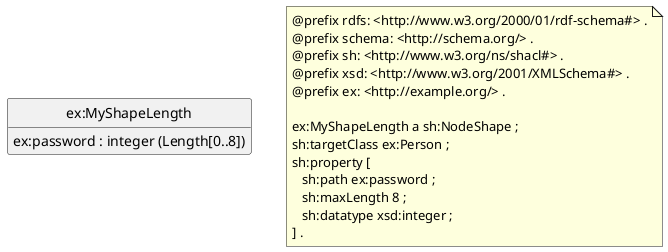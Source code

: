 @startuml
class "ex:MyShapeLength"
"ex:MyShapeLength" : ex:password : integer (Length[0..8])

note as N1
@prefix rdfs: <http://www.w3.org/2000/01/rdf-schema#> .
@prefix schema: <http://schema.org/> .
@prefix sh: <http://www.w3.org/ns/shacl#> .
@prefix xsd: <http://www.w3.org/2001/XMLSchema#> .
@prefix ex: <http://example.org/> .

ex:MyShapeLength a sh:NodeShape ;
sh:targetClass ex:Person ;
sh:property [
   sh:path ex:password ;
   sh:maxLength 8 ;
   sh:datatype xsd:integer ;
] .
end note

hide circle
hide empty members
@enduml
